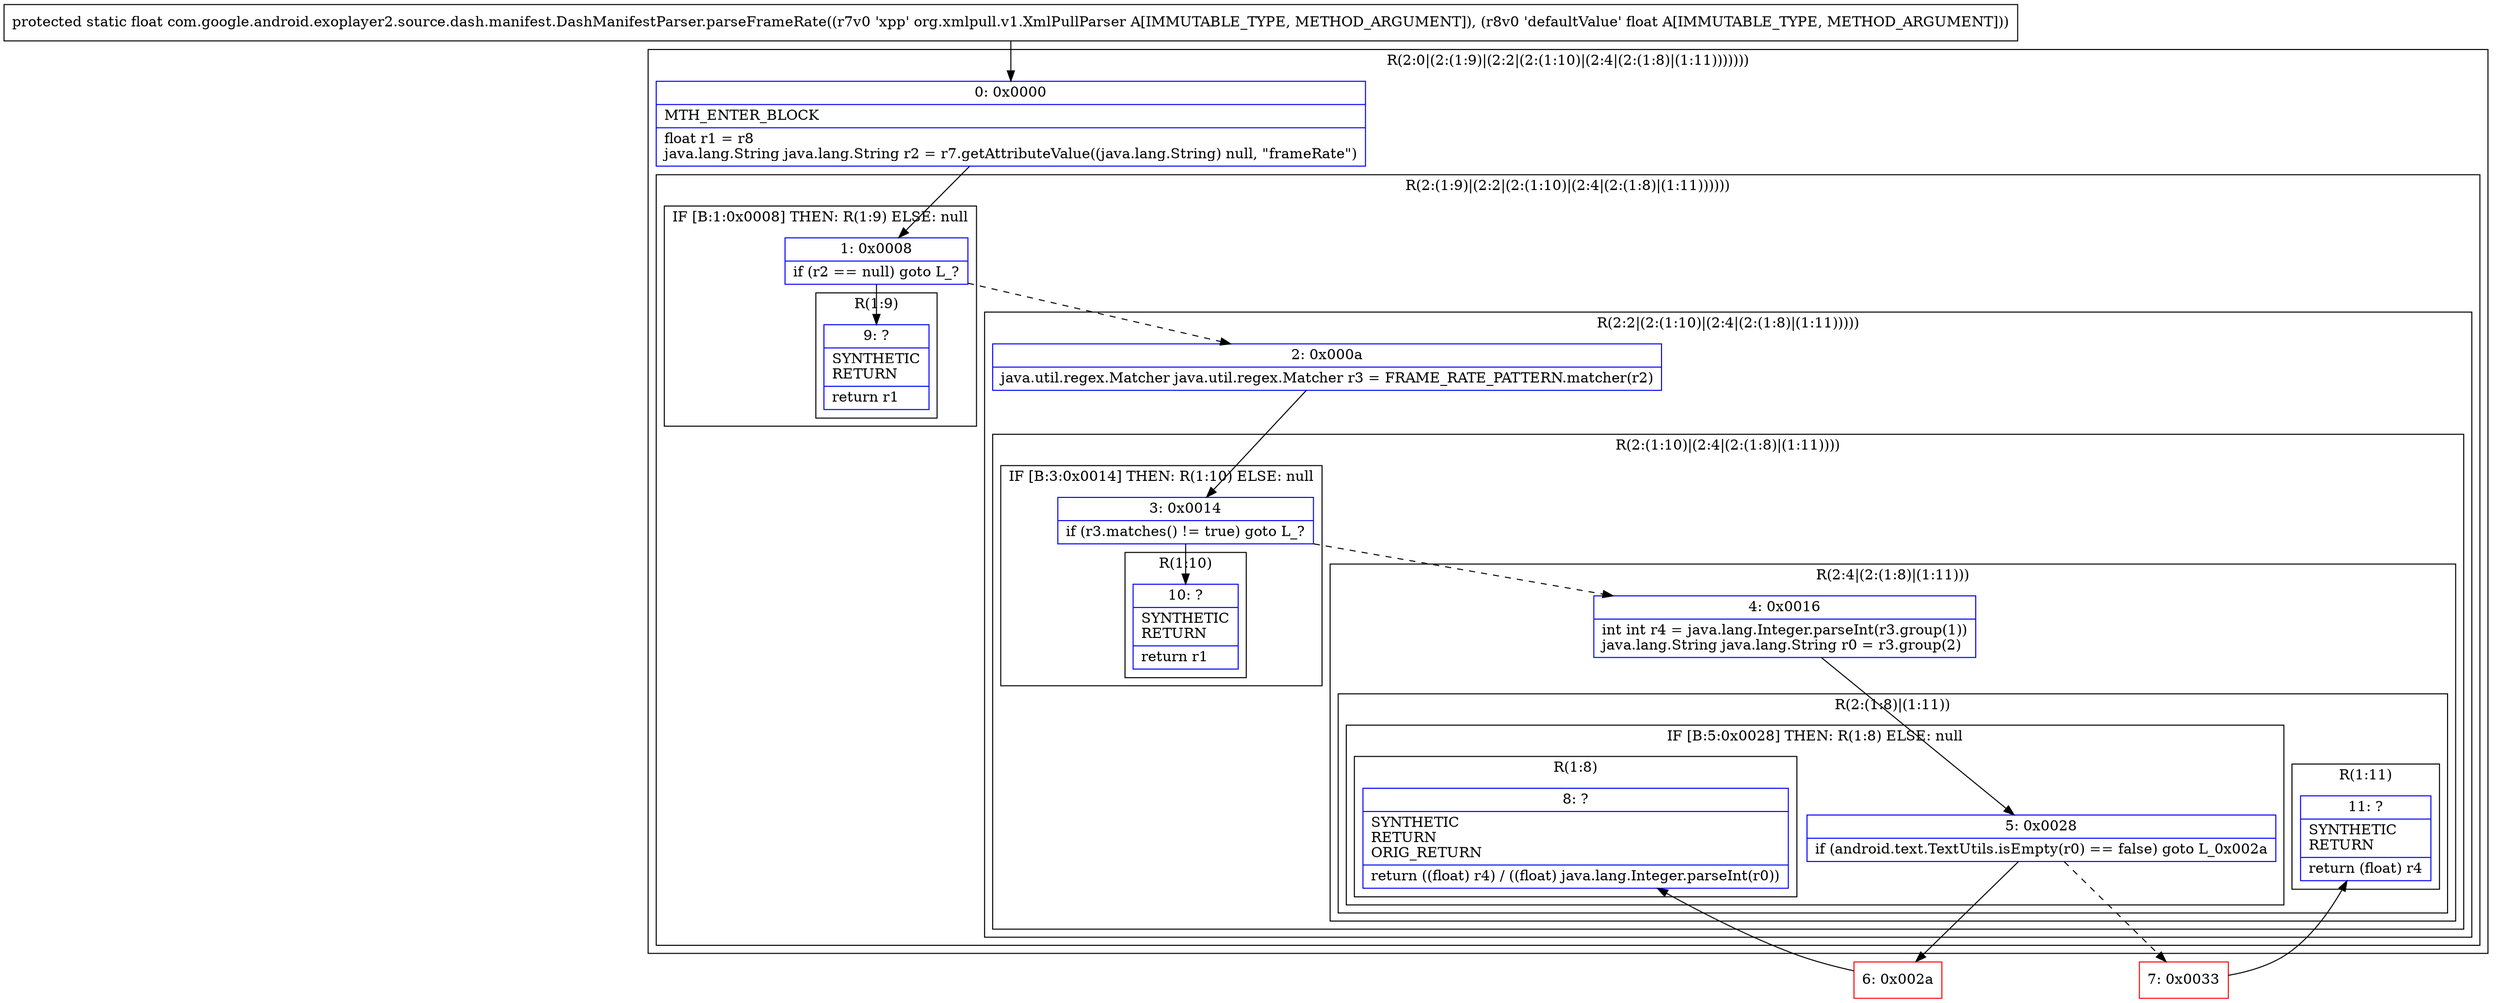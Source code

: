 digraph "CFG forcom.google.android.exoplayer2.source.dash.manifest.DashManifestParser.parseFrameRate(Lorg\/xmlpull\/v1\/XmlPullParser;F)F" {
subgraph cluster_Region_1653584392 {
label = "R(2:0|(2:(1:9)|(2:2|(2:(1:10)|(2:4|(2:(1:8)|(1:11)))))))";
node [shape=record,color=blue];
Node_0 [shape=record,label="{0\:\ 0x0000|MTH_ENTER_BLOCK\l|float r1 = r8\ljava.lang.String java.lang.String r2 = r7.getAttributeValue((java.lang.String) null, \"frameRate\")\l}"];
subgraph cluster_Region_28629904 {
label = "R(2:(1:9)|(2:2|(2:(1:10)|(2:4|(2:(1:8)|(1:11))))))";
node [shape=record,color=blue];
subgraph cluster_IfRegion_1402863961 {
label = "IF [B:1:0x0008] THEN: R(1:9) ELSE: null";
node [shape=record,color=blue];
Node_1 [shape=record,label="{1\:\ 0x0008|if (r2 == null) goto L_?\l}"];
subgraph cluster_Region_240949912 {
label = "R(1:9)";
node [shape=record,color=blue];
Node_9 [shape=record,label="{9\:\ ?|SYNTHETIC\lRETURN\l|return r1\l}"];
}
}
subgraph cluster_Region_1277093584 {
label = "R(2:2|(2:(1:10)|(2:4|(2:(1:8)|(1:11)))))";
node [shape=record,color=blue];
Node_2 [shape=record,label="{2\:\ 0x000a|java.util.regex.Matcher java.util.regex.Matcher r3 = FRAME_RATE_PATTERN.matcher(r2)\l}"];
subgraph cluster_Region_33545444 {
label = "R(2:(1:10)|(2:4|(2:(1:8)|(1:11))))";
node [shape=record,color=blue];
subgraph cluster_IfRegion_645672337 {
label = "IF [B:3:0x0014] THEN: R(1:10) ELSE: null";
node [shape=record,color=blue];
Node_3 [shape=record,label="{3\:\ 0x0014|if (r3.matches() != true) goto L_?\l}"];
subgraph cluster_Region_1015524534 {
label = "R(1:10)";
node [shape=record,color=blue];
Node_10 [shape=record,label="{10\:\ ?|SYNTHETIC\lRETURN\l|return r1\l}"];
}
}
subgraph cluster_Region_656398324 {
label = "R(2:4|(2:(1:8)|(1:11)))";
node [shape=record,color=blue];
Node_4 [shape=record,label="{4\:\ 0x0016|int int r4 = java.lang.Integer.parseInt(r3.group(1))\ljava.lang.String java.lang.String r0 = r3.group(2)\l}"];
subgraph cluster_Region_9116610 {
label = "R(2:(1:8)|(1:11))";
node [shape=record,color=blue];
subgraph cluster_IfRegion_2028757607 {
label = "IF [B:5:0x0028] THEN: R(1:8) ELSE: null";
node [shape=record,color=blue];
Node_5 [shape=record,label="{5\:\ 0x0028|if (android.text.TextUtils.isEmpty(r0) == false) goto L_0x002a\l}"];
subgraph cluster_Region_69770887 {
label = "R(1:8)";
node [shape=record,color=blue];
Node_8 [shape=record,label="{8\:\ ?|SYNTHETIC\lRETURN\lORIG_RETURN\l|return ((float) r4) \/ ((float) java.lang.Integer.parseInt(r0))\l}"];
}
}
subgraph cluster_Region_1060884660 {
label = "R(1:11)";
node [shape=record,color=blue];
Node_11 [shape=record,label="{11\:\ ?|SYNTHETIC\lRETURN\l|return (float) r4\l}"];
}
}
}
}
}
}
}
Node_6 [shape=record,color=red,label="{6\:\ 0x002a}"];
Node_7 [shape=record,color=red,label="{7\:\ 0x0033}"];
MethodNode[shape=record,label="{protected static float com.google.android.exoplayer2.source.dash.manifest.DashManifestParser.parseFrameRate((r7v0 'xpp' org.xmlpull.v1.XmlPullParser A[IMMUTABLE_TYPE, METHOD_ARGUMENT]), (r8v0 'defaultValue' float A[IMMUTABLE_TYPE, METHOD_ARGUMENT])) }"];
MethodNode -> Node_0;
Node_0 -> Node_1;
Node_1 -> Node_2[style=dashed];
Node_1 -> Node_9;
Node_2 -> Node_3;
Node_3 -> Node_4[style=dashed];
Node_3 -> Node_10;
Node_4 -> Node_5;
Node_5 -> Node_6;
Node_5 -> Node_7[style=dashed];
Node_6 -> Node_8;
Node_7 -> Node_11;
}

